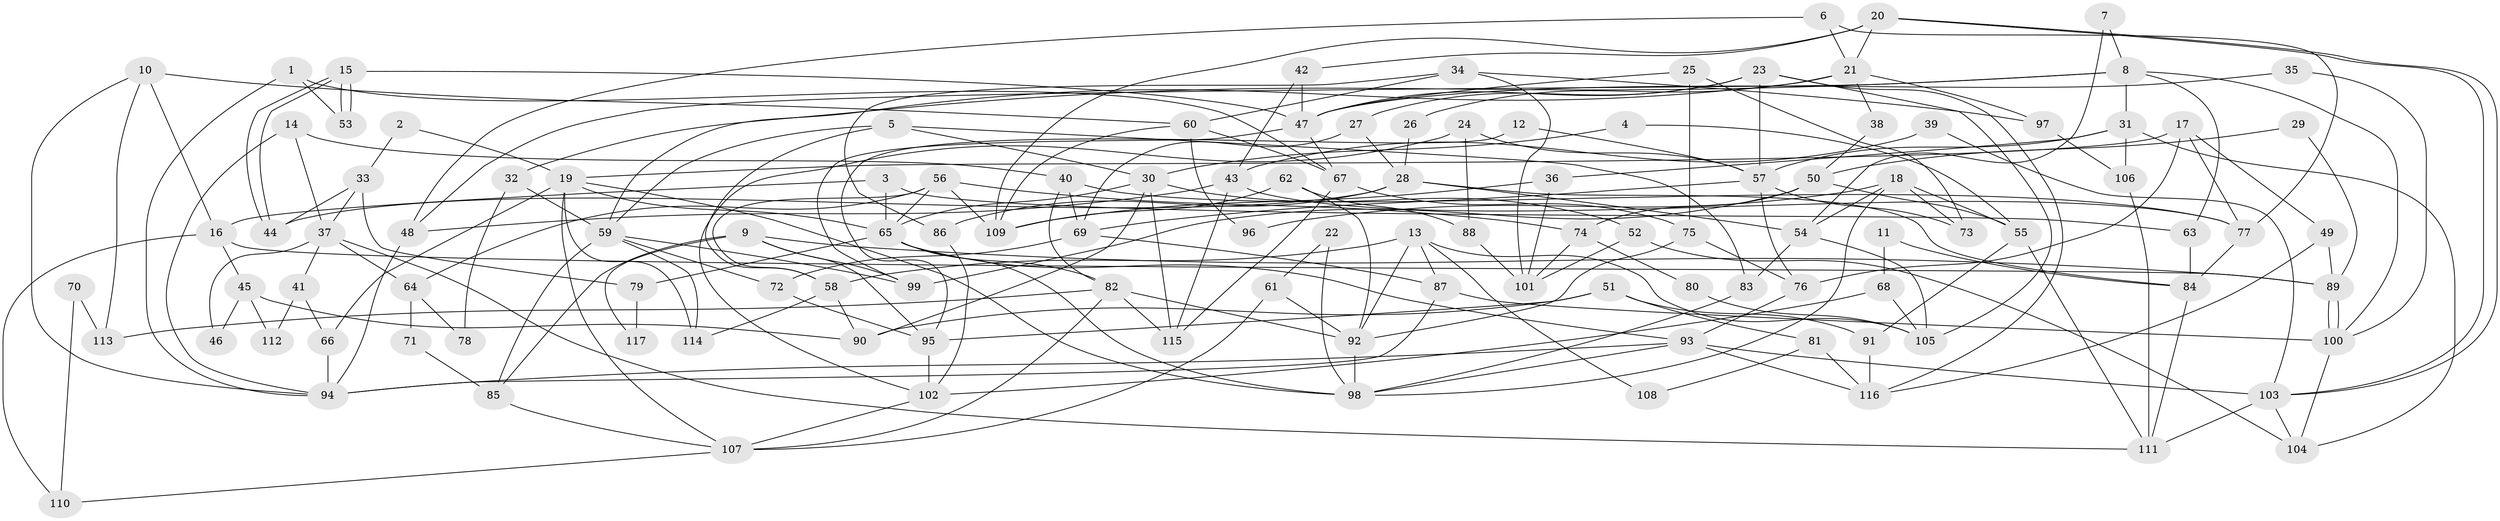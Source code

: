 // coarse degree distribution, {2: 0.13043478260869565, 3: 0.17391304347826086, 6: 0.06521739130434782, 4: 0.15217391304347827, 7: 0.10869565217391304, 8: 0.10869565217391304, 5: 0.15217391304347827, 12: 0.021739130434782608, 11: 0.043478260869565216, 9: 0.021739130434782608, 13: 0.021739130434782608}
// Generated by graph-tools (version 1.1) at 2025/52/03/04/25 21:52:25]
// undirected, 117 vertices, 234 edges
graph export_dot {
graph [start="1"]
  node [color=gray90,style=filled];
  1;
  2;
  3;
  4;
  5;
  6;
  7;
  8;
  9;
  10;
  11;
  12;
  13;
  14;
  15;
  16;
  17;
  18;
  19;
  20;
  21;
  22;
  23;
  24;
  25;
  26;
  27;
  28;
  29;
  30;
  31;
  32;
  33;
  34;
  35;
  36;
  37;
  38;
  39;
  40;
  41;
  42;
  43;
  44;
  45;
  46;
  47;
  48;
  49;
  50;
  51;
  52;
  53;
  54;
  55;
  56;
  57;
  58;
  59;
  60;
  61;
  62;
  63;
  64;
  65;
  66;
  67;
  68;
  69;
  70;
  71;
  72;
  73;
  74;
  75;
  76;
  77;
  78;
  79;
  80;
  81;
  82;
  83;
  84;
  85;
  86;
  87;
  88;
  89;
  90;
  91;
  92;
  93;
  94;
  95;
  96;
  97;
  98;
  99;
  100;
  101;
  102;
  103;
  104;
  105;
  106;
  107;
  108;
  109;
  110;
  111;
  112;
  113;
  114;
  115;
  116;
  117;
  1 -- 94;
  1 -- 67;
  1 -- 53;
  2 -- 19;
  2 -- 33;
  3 -- 65;
  3 -- 63;
  3 -- 16;
  4 -- 55;
  4 -- 30;
  5 -- 83;
  5 -- 30;
  5 -- 58;
  5 -- 59;
  6 -- 48;
  6 -- 21;
  6 -- 77;
  7 -- 8;
  7 -- 54;
  8 -- 48;
  8 -- 31;
  8 -- 32;
  8 -- 63;
  8 -- 100;
  9 -- 89;
  9 -- 99;
  9 -- 85;
  9 -- 95;
  9 -- 117;
  10 -- 16;
  10 -- 60;
  10 -- 94;
  10 -- 113;
  11 -- 84;
  11 -- 68;
  12 -- 95;
  12 -- 57;
  13 -- 87;
  13 -- 92;
  13 -- 58;
  13 -- 105;
  13 -- 108;
  14 -- 94;
  14 -- 40;
  14 -- 37;
  15 -- 44;
  15 -- 44;
  15 -- 53;
  15 -- 53;
  15 -- 47;
  16 -- 89;
  16 -- 45;
  16 -- 110;
  17 -- 76;
  17 -- 77;
  17 -- 19;
  17 -- 49;
  18 -- 98;
  18 -- 55;
  18 -- 54;
  18 -- 73;
  18 -- 96;
  19 -- 98;
  19 -- 65;
  19 -- 66;
  19 -- 107;
  19 -- 114;
  20 -- 21;
  20 -- 103;
  20 -- 103;
  20 -- 42;
  20 -- 109;
  21 -- 59;
  21 -- 97;
  21 -- 26;
  21 -- 38;
  22 -- 98;
  22 -- 61;
  23 -- 27;
  23 -- 47;
  23 -- 57;
  23 -- 105;
  23 -- 116;
  24 -- 88;
  24 -- 57;
  24 -- 102;
  25 -- 75;
  25 -- 47;
  25 -- 73;
  26 -- 28;
  27 -- 28;
  27 -- 69;
  28 -- 54;
  28 -- 86;
  28 -- 44;
  28 -- 84;
  29 -- 89;
  29 -- 50;
  30 -- 115;
  30 -- 65;
  30 -- 52;
  30 -- 90;
  31 -- 104;
  31 -- 57;
  31 -- 36;
  31 -- 106;
  32 -- 59;
  32 -- 78;
  33 -- 44;
  33 -- 37;
  33 -- 79;
  34 -- 60;
  34 -- 101;
  34 -- 86;
  34 -- 97;
  35 -- 47;
  35 -- 100;
  36 -- 109;
  36 -- 101;
  37 -- 111;
  37 -- 41;
  37 -- 46;
  37 -- 64;
  38 -- 50;
  39 -- 43;
  39 -- 103;
  40 -- 69;
  40 -- 82;
  40 -- 77;
  41 -- 66;
  41 -- 112;
  42 -- 47;
  42 -- 43;
  43 -- 77;
  43 -- 48;
  43 -- 115;
  45 -- 90;
  45 -- 46;
  45 -- 112;
  47 -- 99;
  47 -- 67;
  48 -- 94;
  49 -- 116;
  49 -- 89;
  50 -- 74;
  50 -- 55;
  50 -- 99;
  51 -- 90;
  51 -- 95;
  51 -- 81;
  51 -- 91;
  52 -- 104;
  52 -- 101;
  54 -- 105;
  54 -- 83;
  55 -- 111;
  55 -- 91;
  56 -- 58;
  56 -- 65;
  56 -- 64;
  56 -- 74;
  56 -- 109;
  57 -- 73;
  57 -- 69;
  57 -- 76;
  58 -- 90;
  58 -- 114;
  59 -- 114;
  59 -- 72;
  59 -- 85;
  59 -- 99;
  60 -- 67;
  60 -- 109;
  60 -- 96;
  61 -- 92;
  61 -- 107;
  62 -- 92;
  62 -- 109;
  62 -- 88;
  63 -- 84;
  64 -- 71;
  64 -- 78;
  65 -- 98;
  65 -- 79;
  65 -- 82;
  65 -- 93;
  66 -- 94;
  67 -- 115;
  67 -- 75;
  68 -- 105;
  68 -- 102;
  69 -- 72;
  69 -- 87;
  70 -- 113;
  70 -- 110;
  71 -- 85;
  72 -- 95;
  74 -- 101;
  74 -- 80;
  75 -- 76;
  75 -- 92;
  76 -- 93;
  77 -- 84;
  79 -- 117;
  80 -- 105;
  81 -- 116;
  81 -- 108;
  82 -- 107;
  82 -- 92;
  82 -- 113;
  82 -- 115;
  83 -- 98;
  84 -- 111;
  85 -- 107;
  86 -- 102;
  87 -- 100;
  87 -- 94;
  88 -- 101;
  89 -- 100;
  89 -- 100;
  91 -- 116;
  92 -- 98;
  93 -- 94;
  93 -- 98;
  93 -- 103;
  93 -- 116;
  95 -- 102;
  97 -- 106;
  100 -- 104;
  102 -- 107;
  103 -- 104;
  103 -- 111;
  106 -- 111;
  107 -- 110;
}
